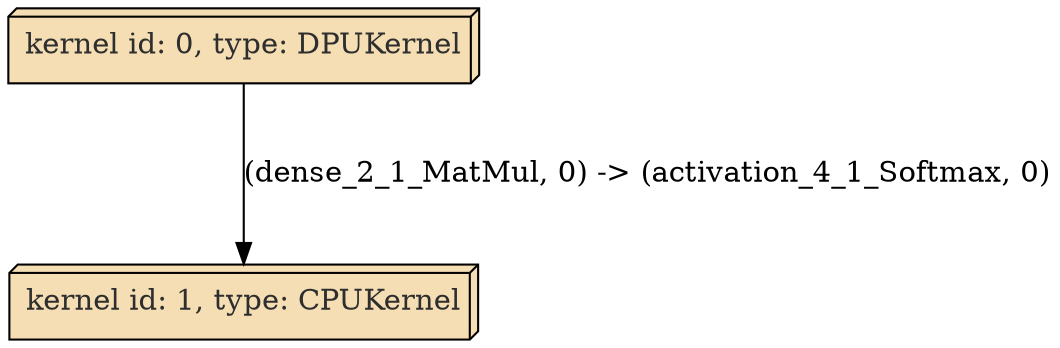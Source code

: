 digraph G {
ordering = out
ranksep = 1
node [shape = box3d, fontcolor = gray18, bgcolor = oldlace, style = filled];
0[label = "kernel id: 0, type: DPUKernel", fillcolor = wheat]
1[label = "kernel id: 1, type: CPUKernel", fillcolor = wheat]
0->1[label = "(dense_2_1_MatMul, 0) -> (activation_4_1_Softmax, 0)"]
}